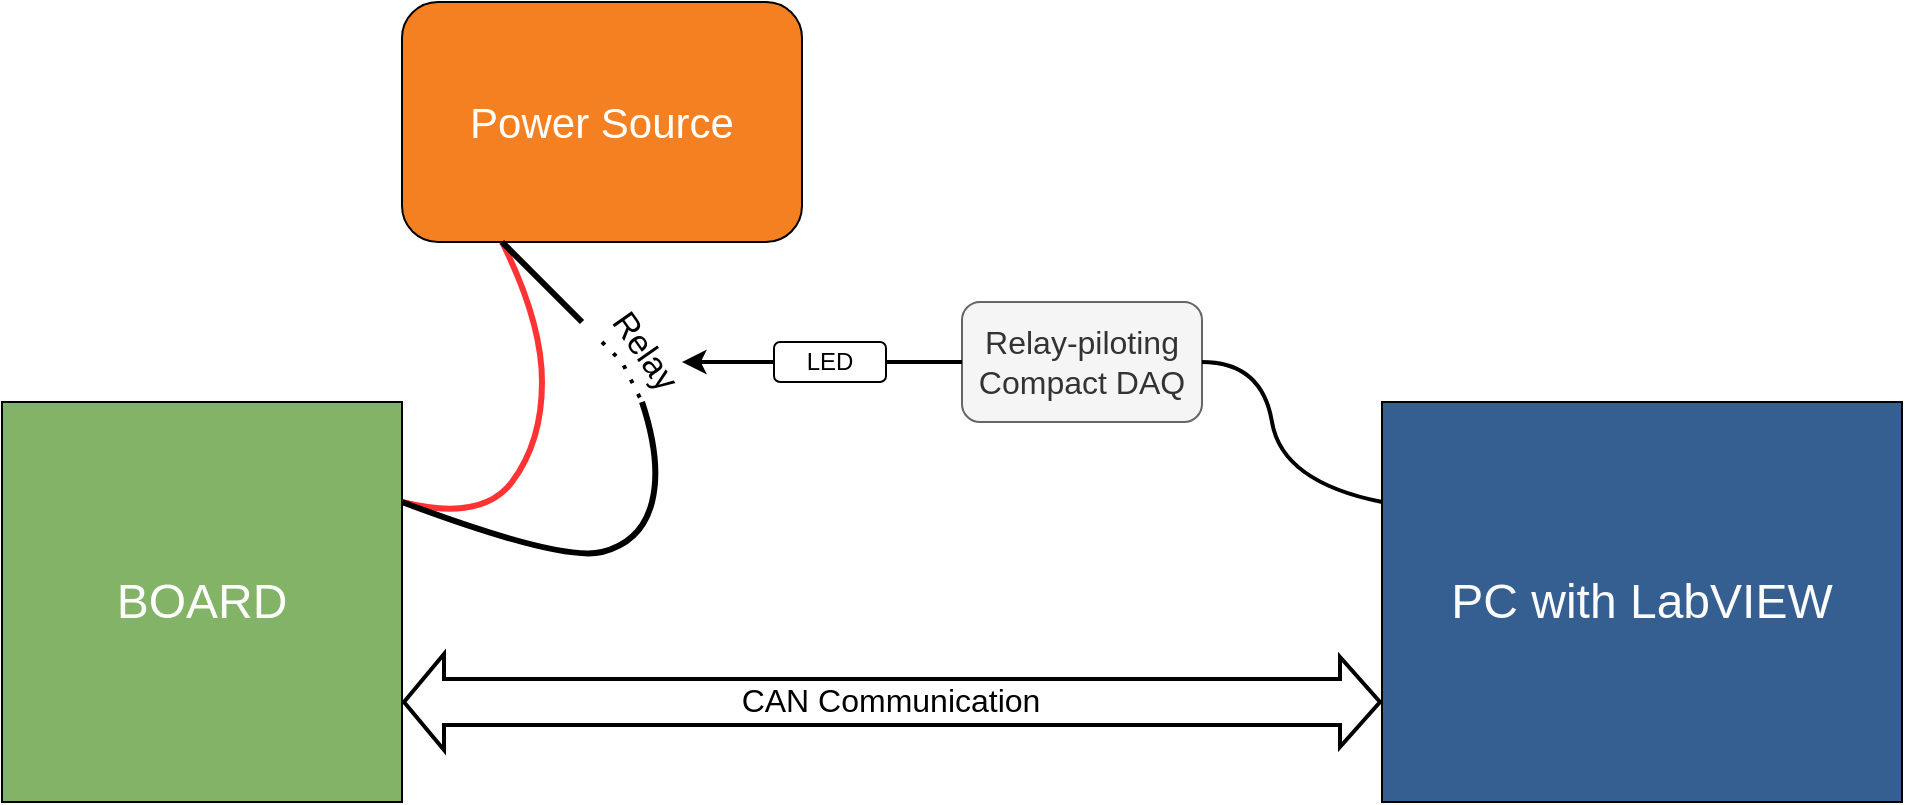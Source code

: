 <mxfile version="24.7.6">
  <diagram name="Pagina-1" id="tw1TcQoVnoIa0f1URedQ">
    <mxGraphModel dx="1155" dy="631" grid="1" gridSize="10" guides="1" tooltips="1" connect="1" arrows="1" fold="1" page="1" pageScale="1" pageWidth="827" pageHeight="1169" math="0" shadow="0">
      <root>
        <mxCell id="0" />
        <mxCell id="1" parent="0" />
        <mxCell id="-R8Ti65tcRxn50G6-DV9-1" value="&lt;font style=&quot;font-size: 24px;&quot;&gt;PC with LabVIEW&lt;/font&gt;" style="rounded=0;whiteSpace=wrap;html=1;rotation=0;fillColor=#365F91;fontColor=#FCFCFC;" vertex="1" parent="1">
          <mxGeometry x="690" y="240" width="260" height="200" as="geometry" />
        </mxCell>
        <mxCell id="-R8Ti65tcRxn50G6-DV9-2" value="&lt;font color=&quot;#ffffff&quot; style=&quot;font-size: 24px;&quot;&gt;BOARD&lt;/font&gt;" style="whiteSpace=wrap;html=1;aspect=fixed;fillColor=#82B366;strokeColor=#000000;" vertex="1" parent="1">
          <mxGeometry y="240" width="200" height="200" as="geometry" />
        </mxCell>
        <mxCell id="-R8Ti65tcRxn50G6-DV9-3" value="&lt;font style=&quot;font-size: 21px;&quot;&gt;Power Source&lt;/font&gt;" style="rounded=1;whiteSpace=wrap;html=1;fontColor=#ffffff;fillColor=#f58021;" vertex="1" parent="1">
          <mxGeometry x="200" y="40" width="200" height="120" as="geometry" />
        </mxCell>
        <mxCell id="-R8Ti65tcRxn50G6-DV9-4" value="" style="curved=1;endArrow=none;html=1;rounded=0;exitX=1;exitY=0.25;exitDx=0;exitDy=0;entryX=0.25;entryY=1;entryDx=0;entryDy=0;exitPerimeter=0;fillColor=#f8cecc;strokeColor=#FF3333;strokeWidth=3;endFill=0;" edge="1" parent="1" source="-R8Ti65tcRxn50G6-DV9-2" target="-R8Ti65tcRxn50G6-DV9-3">
          <mxGeometry width="50" height="50" relative="1" as="geometry">
            <mxPoint x="205" y="290" as="sourcePoint" />
            <mxPoint x="255" y="160" as="targetPoint" />
            <Array as="points">
              <mxPoint x="240" y="300" />
              <mxPoint x="270" y="260" />
              <mxPoint x="270" y="200" />
            </Array>
          </mxGeometry>
        </mxCell>
        <mxCell id="-R8Ti65tcRxn50G6-DV9-5" value="" style="curved=1;endArrow=none;html=1;rounded=0;exitX=1;exitY=0.25;exitDx=0;exitDy=0;fillColor=#f8cecc;strokeColor=#000000;strokeWidth=3;endFill=0;" edge="1" parent="1" source="-R8Ti65tcRxn50G6-DV9-2">
          <mxGeometry width="50" height="50" relative="1" as="geometry">
            <mxPoint x="230" y="290" as="sourcePoint" />
            <mxPoint x="320" y="240" as="targetPoint" />
            <Array as="points">
              <mxPoint x="280" y="320" />
              <mxPoint x="320" y="310" />
              <mxPoint x="330" y="270" />
            </Array>
          </mxGeometry>
        </mxCell>
        <mxCell id="-R8Ti65tcRxn50G6-DV9-6" value="" style="endArrow=none;dashed=1;html=1;dashPattern=1 3;strokeWidth=2;rounded=0;" edge="1" parent="1">
          <mxGeometry width="50" height="50" relative="1" as="geometry">
            <mxPoint x="300" y="210" as="sourcePoint" />
            <mxPoint x="320" y="240" as="targetPoint" />
            <Array as="points">
              <mxPoint x="310" y="220" />
            </Array>
          </mxGeometry>
        </mxCell>
        <mxCell id="-R8Ti65tcRxn50G6-DV9-8" value="" style="endArrow=none;html=1;rounded=0;strokeWidth=3;" edge="1" parent="1">
          <mxGeometry width="50" height="50" relative="1" as="geometry">
            <mxPoint x="290" y="200" as="sourcePoint" />
            <mxPoint x="250" y="160" as="targetPoint" />
          </mxGeometry>
        </mxCell>
        <mxCell id="-R8Ti65tcRxn50G6-DV9-9" value="" style="shape=flexArrow;endArrow=classic;startArrow=classic;html=1;rounded=0;entryX=0;entryY=0.75;entryDx=0;entryDy=0;exitX=1;exitY=0.75;exitDx=0;exitDy=0;strokeWidth=2;endSize=6;targetPerimeterSpacing=0;startWidth=23;startSize=6;width=22;" edge="1" parent="1" source="-R8Ti65tcRxn50G6-DV9-2" target="-R8Ti65tcRxn50G6-DV9-1">
          <mxGeometry width="100" height="100" relative="1" as="geometry">
            <mxPoint x="360" y="410" as="sourcePoint" />
            <mxPoint x="460" y="310" as="targetPoint" />
          </mxGeometry>
        </mxCell>
        <mxCell id="-R8Ti65tcRxn50G6-DV9-10" value="CAN Communication" style="edgeLabel;html=1;align=center;verticalAlign=middle;resizable=0;points=[];fontSize=16;" vertex="1" connectable="0" parent="-R8Ti65tcRxn50G6-DV9-9">
          <mxGeometry x="0.054" y="4" relative="1" as="geometry">
            <mxPoint x="-14" y="3" as="offset" />
          </mxGeometry>
        </mxCell>
        <mxCell id="-R8Ti65tcRxn50G6-DV9-11" value="Relay-piloting Compact DAQ" style="rounded=1;whiteSpace=wrap;html=1;fontSize=16;fillColor=#f5f5f5;fontColor=#333333;strokeColor=#666666;" vertex="1" parent="1">
          <mxGeometry x="480" y="190" width="120" height="60" as="geometry" />
        </mxCell>
        <mxCell id="-R8Ti65tcRxn50G6-DV9-13" value="" style="endArrow=none;html=1;rounded=0;exitX=0;exitY=0.5;exitDx=0;exitDy=0;entryX=1;entryY=0.5;entryDx=0;entryDy=0;strokeWidth=2;endFill=0;" edge="1" parent="1" source="-R8Ti65tcRxn50G6-DV9-11" target="-R8Ti65tcRxn50G6-DV9-18">
          <mxGeometry width="50" height="50" relative="1" as="geometry">
            <mxPoint x="390" y="390" as="sourcePoint" />
            <mxPoint x="370" y="220" as="targetPoint" />
          </mxGeometry>
        </mxCell>
        <mxCell id="-R8Ti65tcRxn50G6-DV9-14" value="Relay" style="text;html=1;align=center;verticalAlign=middle;whiteSpace=wrap;rounded=0;rotation=55;fontSize=17;" vertex="1" parent="1">
          <mxGeometry x="291" y="200" width="60" height="30" as="geometry" />
        </mxCell>
        <mxCell id="-R8Ti65tcRxn50G6-DV9-17" value="" style="curved=1;endArrow=none;html=1;rounded=0;endFill=0;exitX=0;exitY=0.25;exitDx=0;exitDy=0;entryX=1;entryY=0.5;entryDx=0;entryDy=0;strokeWidth=2;" edge="1" parent="1" source="-R8Ti65tcRxn50G6-DV9-1" target="-R8Ti65tcRxn50G6-DV9-11">
          <mxGeometry width="50" height="50" relative="1" as="geometry">
            <mxPoint x="710" y="280" as="sourcePoint" />
            <mxPoint x="660" y="330" as="targetPoint" />
            <Array as="points">
              <mxPoint x="640" y="280" />
              <mxPoint x="630" y="220" />
            </Array>
          </mxGeometry>
        </mxCell>
        <mxCell id="-R8Ti65tcRxn50G6-DV9-18" value="LED" style="rounded=1;whiteSpace=wrap;html=1;" vertex="1" parent="1">
          <mxGeometry x="386" y="210" width="56" height="20" as="geometry" />
        </mxCell>
        <mxCell id="-R8Ti65tcRxn50G6-DV9-19" value="" style="endArrow=classic;html=1;rounded=0;exitX=0;exitY=0.5;exitDx=0;exitDy=0;strokeWidth=2;" edge="1" parent="1" source="-R8Ti65tcRxn50G6-DV9-18">
          <mxGeometry width="50" height="50" relative="1" as="geometry">
            <mxPoint x="450" y="290" as="sourcePoint" />
            <mxPoint x="340" y="220" as="targetPoint" />
          </mxGeometry>
        </mxCell>
      </root>
    </mxGraphModel>
  </diagram>
</mxfile>

